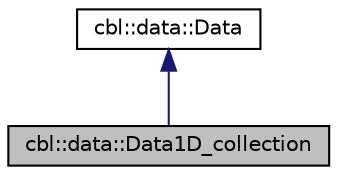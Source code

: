 digraph "cbl::data::Data1D_collection"
{
  edge [fontname="Helvetica",fontsize="10",labelfontname="Helvetica",labelfontsize="10"];
  node [fontname="Helvetica",fontsize="10",shape=record];
  Node0 [label="cbl::data::Data1D_collection",height=0.2,width=0.4,color="black", fillcolor="grey75", style="filled", fontcolor="black"];
  Node1 -> Node0 [dir="back",color="midnightblue",fontsize="10",style="solid",fontname="Helvetica"];
  Node1 [label="cbl::data::Data",height=0.2,width=0.4,color="black", fillcolor="white", style="filled",URL="$d4/df1/classcbl_1_1data_1_1Data.html",tooltip="The class Data. "];
}

